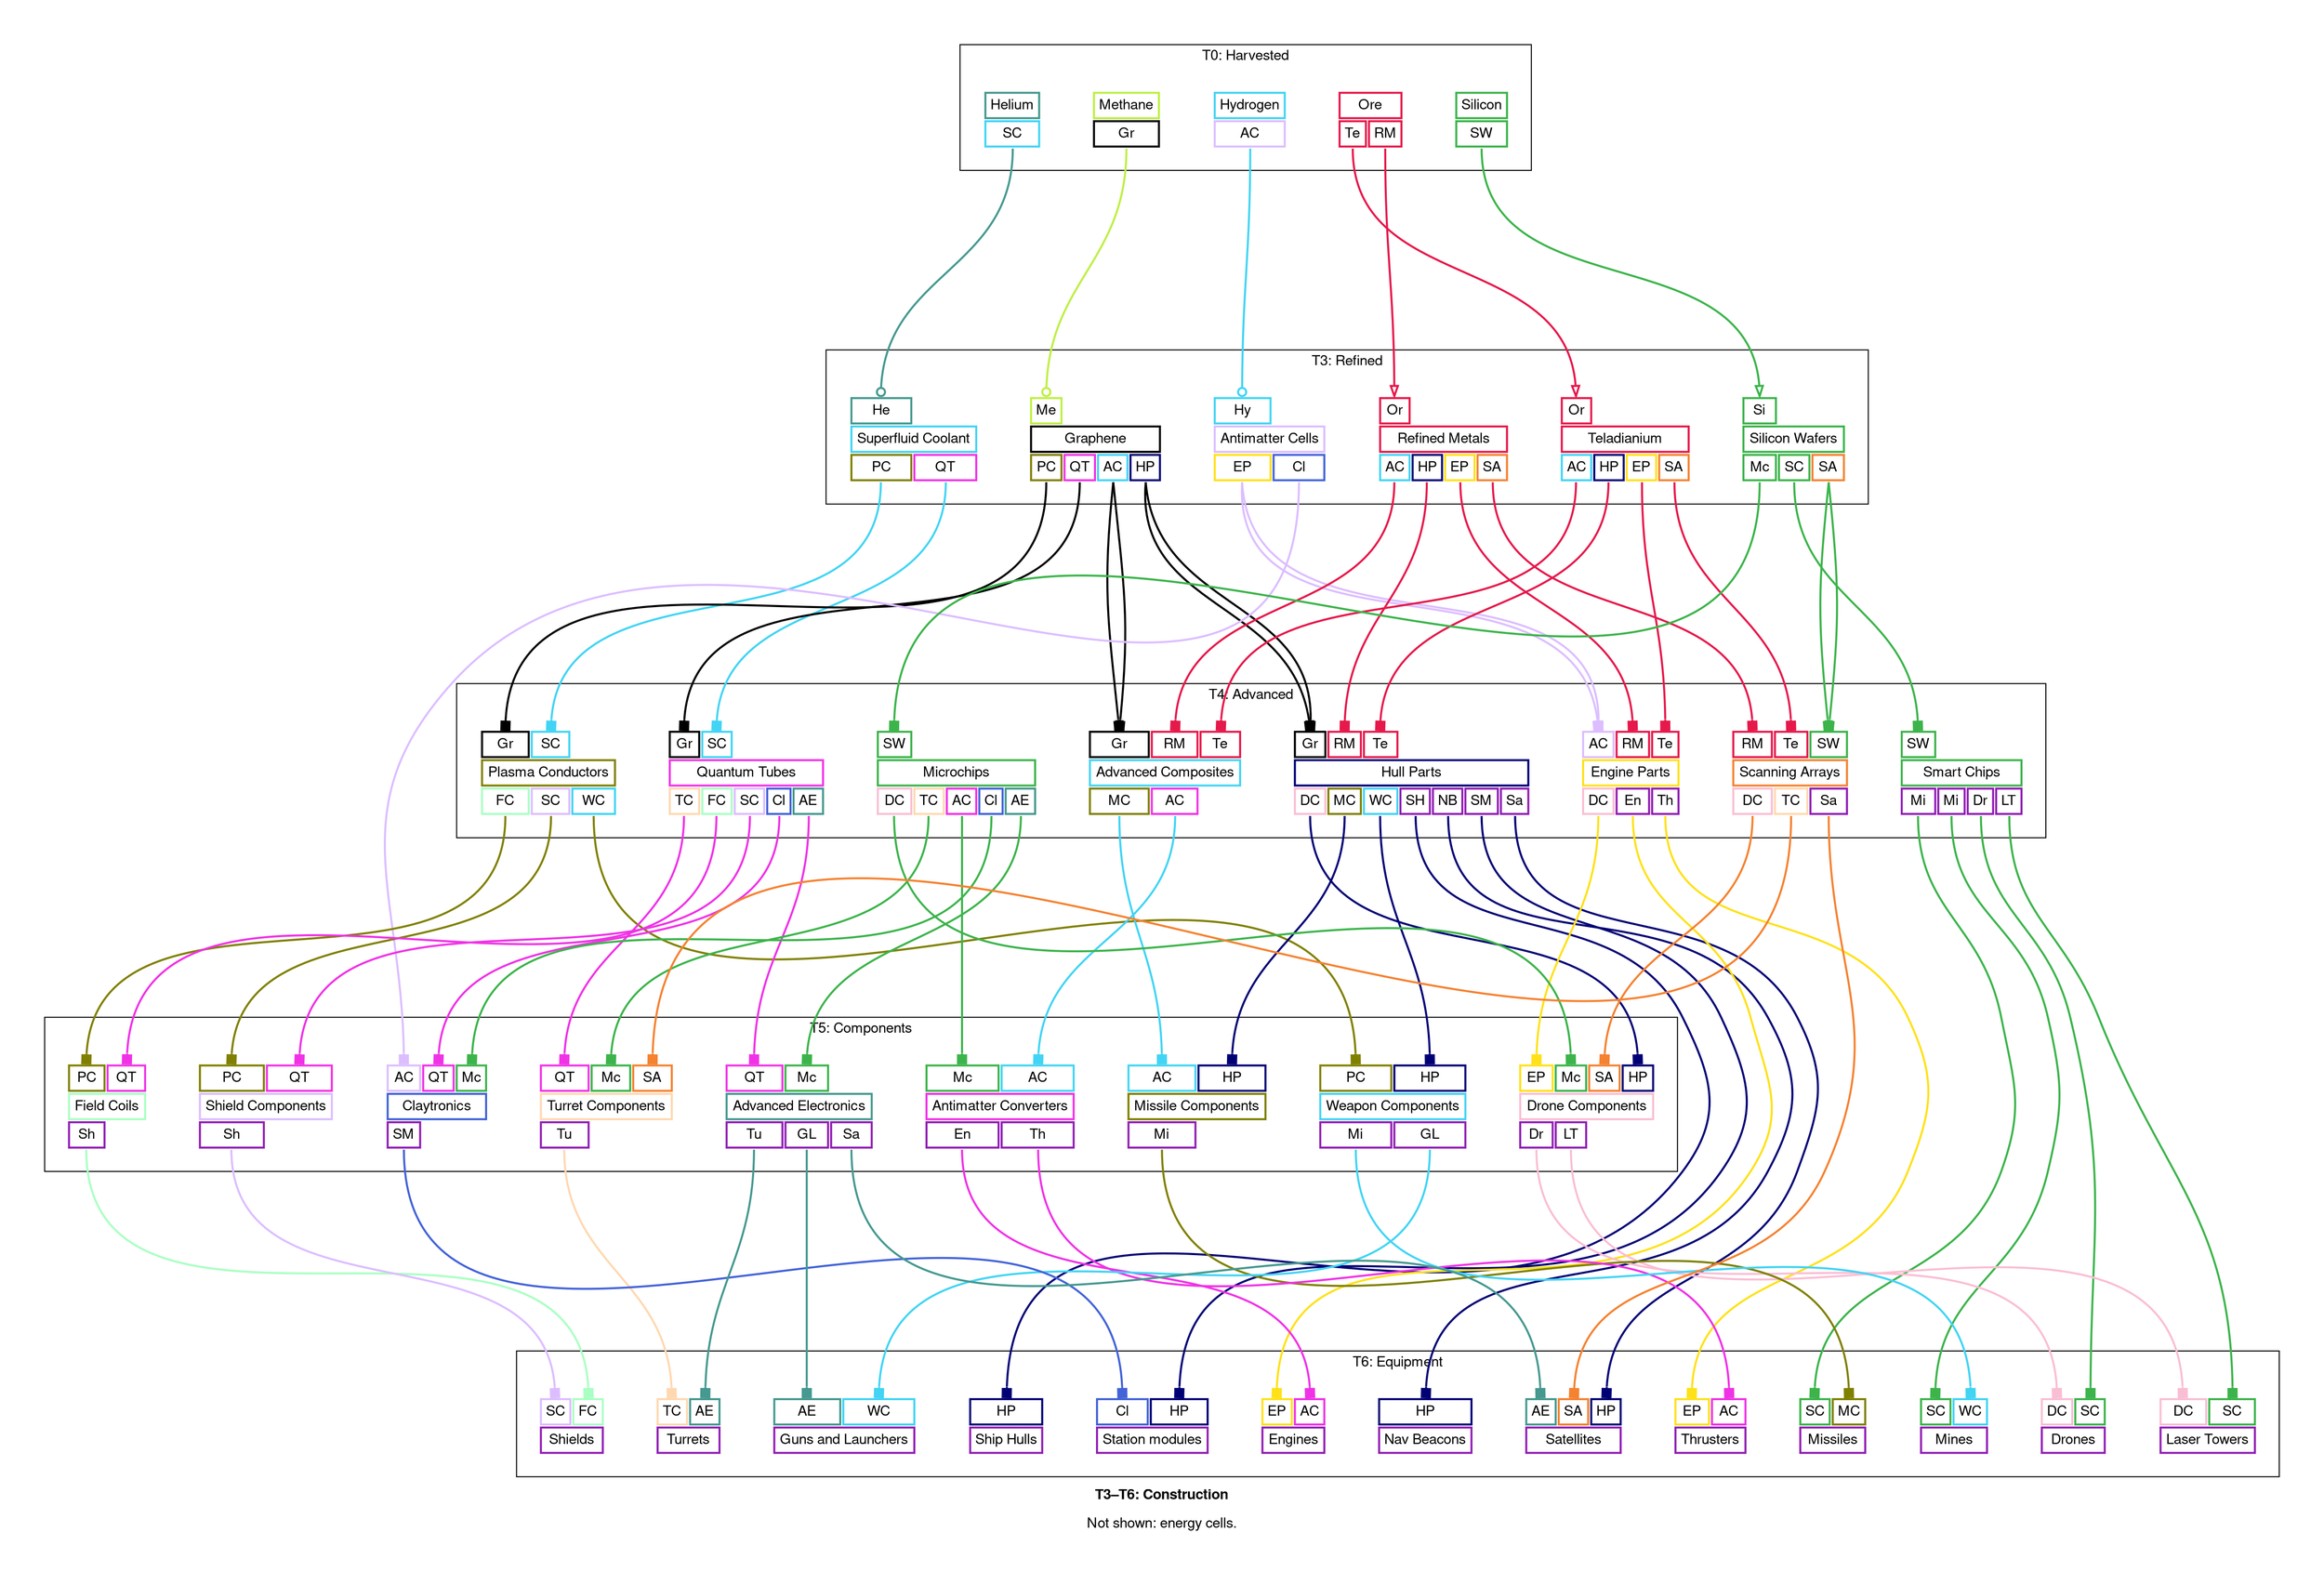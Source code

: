 digraph "X4 Economy" {
	edge [arrowType=normal]
	compound=true fontname="Helvetica,Arial,sans-serif"
	label=<<b>T3–T6: Construction</b><br/><br/>Not shown: energy cells.>
	graph [nodesep=0.3 pad=0.5 ranksep=3]
	node [color=slategray1 fontname="Helvetica,Arial,sans-serif" margin=0.2 penwidth=2.0 shape=plaintext]
	edge [arrowhead=normal arrowsize=1.0 fontname="Helvetica,Arial,sans-serif" headport=n penwidth=2.0 tailport=s]
	subgraph 0 {
		cluster=true label="T0: Harvested"
		helium [label=<<table border="0" cellborder="2" cellpadding="4" cellspacing="1" fixedsize="false" id="helium" port="output">
  
  <tr>
    <td align="text" bgcolor="white" color="#469990" colspan="1">Helium</td>
  </tr>
  
    <tr>
      
        <td align="text" bgcolor="white" color="#42d4f4" port="superfluid_coolant">SC</td>
      
    </tr>
  
</table>>]
		methane [label=<<table border="0" cellborder="2" cellpadding="4" cellspacing="1" fixedsize="false" id="methane" port="output">
  
  <tr>
    <td align="text" bgcolor="white" color="#bfef45" colspan="1">Methane</td>
  </tr>
  
    <tr>
      
        <td align="text" bgcolor="white" color="#000000" port="graphene">Gr</td>
      
    </tr>
  
</table>>]
		ore [label=<<table border="0" cellborder="2" cellpadding="4" cellspacing="1" fixedsize="false" id="ore" port="output">
  
  <tr>
    <td align="text" bgcolor="white" color="#e6194B" colspan="2">Ore</td>
  </tr>
  
    <tr>
      
        <td align="text" bgcolor="white" color="#e6194B" port="teladianium">Te</td>
      
        <td align="text" bgcolor="white" color="#e6194B" port="refined_metals">RM</td>
      
    </tr>
  
</table>>]
		hydrogen [label=<<table border="0" cellborder="2" cellpadding="4" cellspacing="1" fixedsize="false" id="hydrogen" port="output">
  
  <tr>
    <td align="text" bgcolor="white" color="#42d4f4" colspan="1">Hydrogen</td>
  </tr>
  
    <tr>
      
        <td align="text" bgcolor="white" color="#dcbeff" port="antimatter_cells">AC</td>
      
    </tr>
  
</table>>]
		silicon [label=<<table border="0" cellborder="2" cellpadding="4" cellspacing="1" fixedsize="false" id="silicon" port="output">
  
  <tr>
    <td align="text" bgcolor="white" color="#3cb44b" colspan="1">Silicon</td>
  </tr>
  
    <tr>
      
        <td align="text" bgcolor="white" color="#3cb44b" port="silicon_wafers">SW</td>
      
    </tr>
  
</table>>]
	}
	subgraph 3 {
		cluster=true label="T3: Refined"
		superfluid_coolant [label=<<table border="0" cellborder="2" cellpadding="4" cellspacing="1" fixedsize="false" id="superfluid_coolant" port="output">
  
    <tr>
      
        <td align="text" bgcolor="white" color="#469990" port="helium">He</td>
      
    </tr>
  
  <tr>
    <td align="text" bgcolor="white" color="#42d4f4" colspan="2">Superfluid Coolant</td>
  </tr>
  
    <tr>
      
        <td align="text" bgcolor="white" color="#808000" port="plasma_conductors">PC</td>
      
        <td align="text" bgcolor="white" color="#f032e6" port="quantum_tubes">QT</td>
      
    </tr>
  
</table>>]
		graphene [label=<<table border="0" cellborder="2" cellpadding="4" cellspacing="1" fixedsize="false" id="graphene" port="output">
  
    <tr>
      
        <td align="text" bgcolor="white" color="#bfef45" port="methane">Me</td>
      
    </tr>
  
  <tr>
    <td align="text" bgcolor="white" color="#000000" colspan="4">Graphene</td>
  </tr>
  
    <tr>
      
        <td align="text" bgcolor="white" color="#808000" port="plasma_conductors">PC</td>
      
        <td align="text" bgcolor="white" color="#f032e6" port="quantum_tubes">QT</td>
      
        <td align="text" bgcolor="white" color="#42d4f4" port="advanced_composites">AC</td>
      
        <td align="text" bgcolor="white" color="#000075" port="hull_parts">HP</td>
      
    </tr>
  
</table>>]
		antimatter_cells [label=<<table border="0" cellborder="2" cellpadding="4" cellspacing="1" fixedsize="false" id="antimatter_cells" port="output">
  
    <tr>
      
        <td align="text" bgcolor="white" color="#42d4f4" port="hydrogen">Hy</td>
      
    </tr>
  
  <tr>
    <td align="text" bgcolor="white" color="#dcbeff" colspan="2">Antimatter Cells</td>
  </tr>
  
    <tr>
      
        <td align="text" bgcolor="white" color="#ffe119" port="engine_parts">EP</td>
      
        <td align="text" bgcolor="white" color="#4363d8" port="claytronics">Cl</td>
      
    </tr>
  
</table>>]
		teladianium [label=<<table border="0" cellborder="2" cellpadding="4" cellspacing="1" fixedsize="false" id="teladianium" port="output">
  
    <tr>
      
        <td align="text" bgcolor="white" color="#e6194B" port="ore">Or</td>
      
    </tr>
  
  <tr>
    <td align="text" bgcolor="white" color="#e6194B" colspan="4">Teladianium</td>
  </tr>
  
    <tr>
      
        <td align="text" bgcolor="white" color="#42d4f4" port="advanced_composites">AC</td>
      
        <td align="text" bgcolor="white" color="#000075" port="hull_parts">HP</td>
      
        <td align="text" bgcolor="white" color="#ffe119" port="engine_parts">EP</td>
      
        <td align="text" bgcolor="white" color="#f58231" port="scanning_arrays">SA</td>
      
    </tr>
  
</table>>]
		refined_metals [label=<<table border="0" cellborder="2" cellpadding="4" cellspacing="1" fixedsize="false" id="refined_metals" port="output">
  
    <tr>
      
        <td align="text" bgcolor="white" color="#e6194B" port="ore">Or</td>
      
    </tr>
  
  <tr>
    <td align="text" bgcolor="white" color="#e6194B" colspan="4">Refined Metals</td>
  </tr>
  
    <tr>
      
        <td align="text" bgcolor="white" color="#42d4f4" port="advanced_composites">AC</td>
      
        <td align="text" bgcolor="white" color="#000075" port="hull_parts">HP</td>
      
        <td align="text" bgcolor="white" color="#ffe119" port="engine_parts">EP</td>
      
        <td align="text" bgcolor="white" color="#f58231" port="scanning_arrays">SA</td>
      
    </tr>
  
</table>>]
		silicon_wafers [label=<<table border="0" cellborder="2" cellpadding="4" cellspacing="1" fixedsize="false" id="silicon_wafers" port="output">
  
    <tr>
      
        <td align="text" bgcolor="white" color="#3cb44b" port="silicon">Si</td>
      
    </tr>
  
  <tr>
    <td align="text" bgcolor="white" color="#3cb44b" colspan="3">Silicon Wafers</td>
  </tr>
  
    <tr>
      
        <td align="text" bgcolor="white" color="#3cb44b" port="microchips">Mc</td>
      
        <td align="text" bgcolor="white" color="#3cb44b" port="smart_chips">SC</td>
      
        <td align="text" bgcolor="white" color="#f58231" port="scanning_arrays">SA</td>
      
    </tr>
  
</table>>]
	}
	subgraph 4 {
		cluster=true label="T4: Advanced"
		plasma_conductors [label=<<table border="0" cellborder="2" cellpadding="4" cellspacing="1" fixedsize="false" id="plasma_conductors" port="output">
  
    <tr>
      
        <td align="text" bgcolor="white" color="#000000" port="graphene">Gr</td>
      
        <td align="text" bgcolor="white" color="#42d4f4" port="superfluid_coolant">SC</td>
      
    </tr>
  
  <tr>
    <td align="text" bgcolor="white" color="#808000" colspan="3">Plasma Conductors</td>
  </tr>
  
    <tr>
      
        <td align="text" bgcolor="white" color="#aaffc3" port="field_coils">FC</td>
      
        <td align="text" bgcolor="white" color="#dcbeff" port="shield_components">SC</td>
      
        <td align="text" bgcolor="white" color="#42d4f4" port="weapon_components">WC</td>
      
    </tr>
  
</table>>]
		quantum_tubes [label=<<table border="0" cellborder="2" cellpadding="4" cellspacing="1" fixedsize="false" id="quantum_tubes" port="output">
  
    <tr>
      
        <td align="text" bgcolor="white" color="#000000" port="graphene">Gr</td>
      
        <td align="text" bgcolor="white" color="#42d4f4" port="superfluid_coolant">SC</td>
      
    </tr>
  
  <tr>
    <td align="text" bgcolor="white" color="#f032e6" colspan="5">Quantum Tubes</td>
  </tr>
  
    <tr>
      
        <td align="text" bgcolor="white" color="#ffd8b1" port="turret_components">TC</td>
      
        <td align="text" bgcolor="white" color="#aaffc3" port="field_coils">FC</td>
      
        <td align="text" bgcolor="white" color="#dcbeff" port="shield_components">SC</td>
      
        <td align="text" bgcolor="white" color="#4363d8" port="claytronics">Cl</td>
      
        <td align="text" bgcolor="white" color="#469990" port="advanced_electronics">AE</td>
      
    </tr>
  
</table>>]
		advanced_composites [label=<<table border="0" cellborder="2" cellpadding="4" cellspacing="1" fixedsize="false" id="advanced_composites" port="output">
  
    <tr>
      
        <td align="text" bgcolor="white" color="#000000" port="graphene">Gr</td>
      
        <td align="text" bgcolor="white" color="#e6194B" port="refined_metals">RM</td>
      
        <td align="text" bgcolor="white" color="#e6194B" port="teladianium">Te</td>
      
    </tr>
  
  <tr>
    <td align="text" bgcolor="white" color="#42d4f4" colspan="3">Advanced Composites</td>
  </tr>
  
    <tr>
      
        <td align="text" bgcolor="white" color="#808000" port="missile_components">MC</td>
      
        <td align="text" bgcolor="white" color="#f032e6" port="antimatter_converters">AC</td>
      
    </tr>
  
</table>>]
		hull_parts [label=<<table border="0" cellborder="2" cellpadding="4" cellspacing="1" fixedsize="false" id="hull_parts" port="output">
  
    <tr>
      
        <td align="text" bgcolor="white" color="#000000" port="graphene">Gr</td>
      
        <td align="text" bgcolor="white" color="#e6194B" port="refined_metals">RM</td>
      
        <td align="text" bgcolor="white" color="#e6194B" port="teladianium">Te</td>
      
    </tr>
  
  <tr>
    <td align="text" bgcolor="white" color="#000075" colspan="7">Hull Parts</td>
  </tr>
  
    <tr>
      
        <td align="text" bgcolor="white" color="#fabed4" port="drone_components">DC</td>
      
        <td align="text" bgcolor="white" color="#808000" port="missile_components">MC</td>
      
        <td align="text" bgcolor="white" color="#42d4f4" port="weapon_components">WC</td>
      
        <td align="text" bgcolor="white" color="#911eb4" port="ship_hulls">SH</td>
      
        <td align="text" bgcolor="white" color="#911eb4" port="nav_beacons">NB</td>
      
        <td align="text" bgcolor="white" color="#911eb4" port="station_modules">SM</td>
      
        <td align="text" bgcolor="white" color="#911eb4" port="satellites">Sa</td>
      
    </tr>
  
</table>>]
		engine_parts [label=<<table border="0" cellborder="2" cellpadding="4" cellspacing="1" fixedsize="false" id="engine_parts" port="output">
  
    <tr>
      
        <td align="text" bgcolor="white" color="#dcbeff" port="antimatter_cells">AC</td>
      
        <td align="text" bgcolor="white" color="#e6194B" port="refined_metals">RM</td>
      
        <td align="text" bgcolor="white" color="#e6194B" port="teladianium">Te</td>
      
    </tr>
  
  <tr>
    <td align="text" bgcolor="white" color="#ffe119" colspan="3">Engine Parts</td>
  </tr>
  
    <tr>
      
        <td align="text" bgcolor="white" color="#fabed4" port="drone_components">DC</td>
      
        <td align="text" bgcolor="white" color="#911eb4" port="engines">En</td>
      
        <td align="text" bgcolor="white" color="#911eb4" port="thrusters">Th</td>
      
    </tr>
  
</table>>]
		microchips [label=<<table border="0" cellborder="2" cellpadding="4" cellspacing="1" fixedsize="false" id="microchips" port="output">
  
    <tr>
      
        <td align="text" bgcolor="white" color="#3cb44b" port="silicon_wafers">SW</td>
      
    </tr>
  
  <tr>
    <td align="text" bgcolor="white" color="#3cb44b" colspan="5">Microchips</td>
  </tr>
  
    <tr>
      
        <td align="text" bgcolor="white" color="#fabed4" port="drone_components">DC</td>
      
        <td align="text" bgcolor="white" color="#ffd8b1" port="turret_components">TC</td>
      
        <td align="text" bgcolor="white" color="#f032e6" port="antimatter_converters">AC</td>
      
        <td align="text" bgcolor="white" color="#4363d8" port="claytronics">Cl</td>
      
        <td align="text" bgcolor="white" color="#469990" port="advanced_electronics">AE</td>
      
    </tr>
  
</table>>]
		smart_chips [label=<<table border="0" cellborder="2" cellpadding="4" cellspacing="1" fixedsize="false" id="smart_chips" port="output">
  
    <tr>
      
        <td align="text" bgcolor="white" color="#3cb44b" port="silicon_wafers">SW</td>
      
    </tr>
  
  <tr>
    <td align="text" bgcolor="white" color="#3cb44b" colspan="4">Smart Chips</td>
  </tr>
  
    <tr>
      
        <td align="text" bgcolor="white" color="#911eb4" port="missiles">Mi</td>
      
        <td align="text" bgcolor="white" color="#911eb4" port="mines">Mi</td>
      
        <td align="text" bgcolor="white" color="#911eb4" port="drones">Dr</td>
      
        <td align="text" bgcolor="white" color="#911eb4" port="laser_towers">LT</td>
      
    </tr>
  
</table>>]
	}
	subgraph 5 {
		cluster=true label="T5: Components"
		drone_components [label=<<table border="0" cellborder="2" cellpadding="4" cellspacing="1" fixedsize="false" id="drone_components" port="output">
  
    <tr>
      
        <td align="text" bgcolor="white" color="#ffe119" port="engine_parts">EP</td>
      
        <td align="text" bgcolor="white" color="#3cb44b" port="microchips">Mc</td>
      
        <td align="text" bgcolor="white" color="#f58231" port="scanning_arrays">SA</td>
      
        <td align="text" bgcolor="white" color="#000075" port="hull_parts">HP</td>
      
    </tr>
  
  <tr>
    <td align="text" bgcolor="white" color="#fabed4" colspan="4">Drone Components</td>
  </tr>
  
    <tr>
      
        <td align="text" bgcolor="white" color="#911eb4" port="drones">Dr</td>
      
        <td align="text" bgcolor="white" color="#911eb4" port="laser_towers">LT</td>
      
    </tr>
  
</table>>]
		turret_components [label=<<table border="0" cellborder="2" cellpadding="4" cellspacing="1" fixedsize="false" id="turret_components" port="output">
  
    <tr>
      
        <td align="text" bgcolor="white" color="#f032e6" port="quantum_tubes">QT</td>
      
        <td align="text" bgcolor="white" color="#3cb44b" port="microchips">Mc</td>
      
        <td align="text" bgcolor="white" color="#f58231" port="scanning_arrays">SA</td>
      
    </tr>
  
  <tr>
    <td align="text" bgcolor="white" color="#ffd8b1" colspan="3">Turret Components</td>
  </tr>
  
    <tr>
      
        <td align="text" bgcolor="white" color="#911eb4" port="turrets">Tu</td>
      
    </tr>
  
</table>>]
		missile_components [label=<<table border="0" cellborder="2" cellpadding="4" cellspacing="1" fixedsize="false" id="missile_components" port="output">
  
    <tr>
      
        <td align="text" bgcolor="white" color="#42d4f4" port="advanced_composites">AC</td>
      
        <td align="text" bgcolor="white" color="#000075" port="hull_parts">HP</td>
      
    </tr>
  
  <tr>
    <td align="text" bgcolor="white" color="#808000" colspan="2">Missile Components</td>
  </tr>
  
    <tr>
      
        <td align="text" bgcolor="white" color="#911eb4" port="missiles">Mi</td>
      
    </tr>
  
</table>>]
		field_coils [label=<<table border="0" cellborder="2" cellpadding="4" cellspacing="1" fixedsize="false" id="field_coils" port="output">
  
    <tr>
      
        <td align="text" bgcolor="white" color="#808000" port="plasma_conductors">PC</td>
      
        <td align="text" bgcolor="white" color="#f032e6" port="quantum_tubes">QT</td>
      
    </tr>
  
  <tr>
    <td align="text" bgcolor="white" color="#aaffc3" colspan="2">Field Coils</td>
  </tr>
  
    <tr>
      
        <td align="text" bgcolor="white" color="#911eb4" port="shields">Sh</td>
      
    </tr>
  
</table>>]
		shield_components [label=<<table border="0" cellborder="2" cellpadding="4" cellspacing="1" fixedsize="false" id="shield_components" port="output">
  
    <tr>
      
        <td align="text" bgcolor="white" color="#808000" port="plasma_conductors">PC</td>
      
        <td align="text" bgcolor="white" color="#f032e6" port="quantum_tubes">QT</td>
      
    </tr>
  
  <tr>
    <td align="text" bgcolor="white" color="#dcbeff" colspan="2">Shield Components</td>
  </tr>
  
    <tr>
      
        <td align="text" bgcolor="white" color="#911eb4" port="shields">Sh</td>
      
    </tr>
  
</table>>]
		antimatter_converters [label=<<table border="0" cellborder="2" cellpadding="4" cellspacing="1" fixedsize="false" id="antimatter_converters" port="output">
  
    <tr>
      
        <td align="text" bgcolor="white" color="#3cb44b" port="microchips">Mc</td>
      
        <td align="text" bgcolor="white" color="#42d4f4" port="advanced_composites">AC</td>
      
    </tr>
  
  <tr>
    <td align="text" bgcolor="white" color="#f032e6" colspan="2">Antimatter Converters</td>
  </tr>
  
    <tr>
      
        <td align="text" bgcolor="white" color="#911eb4" port="engines">En</td>
      
        <td align="text" bgcolor="white" color="#911eb4" port="thrusters">Th</td>
      
    </tr>
  
</table>>]
		weapon_components [label=<<table border="0" cellborder="2" cellpadding="4" cellspacing="1" fixedsize="false" id="weapon_components" port="output">
  
    <tr>
      
        <td align="text" bgcolor="white" color="#808000" port="plasma_conductors">PC</td>
      
        <td align="text" bgcolor="white" color="#000075" port="hull_parts">HP</td>
      
    </tr>
  
  <tr>
    <td align="text" bgcolor="white" color="#42d4f4" colspan="2">Weapon Components</td>
  </tr>
  
    <tr>
      
        <td align="text" bgcolor="white" color="#911eb4" port="mines">Mi</td>
      
        <td align="text" bgcolor="white" color="#911eb4" port="guns_and_launchers">GL</td>
      
    </tr>
  
</table>>]
	}
	subgraph 4 {
		cluster=true label="T4: Advanced"
		scanning_arrays [label=<<table border="0" cellborder="2" cellpadding="4" cellspacing="1" fixedsize="false" id="scanning_arrays" port="output">
  
    <tr>
      
        <td align="text" bgcolor="white" color="#e6194B" port="refined_metals">RM</td>
      
        <td align="text" bgcolor="white" color="#e6194B" port="teladianium">Te</td>
      
        <td align="text" bgcolor="white" color="#3cb44b" port="silicon_wafers">SW</td>
      
    </tr>
  
  <tr>
    <td align="text" bgcolor="white" color="#f58231" colspan="3">Scanning Arrays</td>
  </tr>
  
    <tr>
      
        <td align="text" bgcolor="white" color="#fabed4" port="drone_components">DC</td>
      
        <td align="text" bgcolor="white" color="#ffd8b1" port="turret_components">TC</td>
      
        <td align="text" bgcolor="white" color="#911eb4" port="satellites">Sa</td>
      
    </tr>
  
</table>>]
	}
	subgraph 5 {
		cluster=true label="T5: Components"
		claytronics [label=<<table border="0" cellborder="2" cellpadding="4" cellspacing="1" fixedsize="false" id="claytronics" port="output">
  
    <tr>
      
        <td align="text" bgcolor="white" color="#dcbeff" port="antimatter_cells">AC</td>
      
        <td align="text" bgcolor="white" color="#f032e6" port="quantum_tubes">QT</td>
      
        <td align="text" bgcolor="white" color="#3cb44b" port="microchips">Mc</td>
      
    </tr>
  
  <tr>
    <td align="text" bgcolor="white" color="#4363d8" colspan="3">Claytronics</td>
  </tr>
  
    <tr>
      
        <td align="text" bgcolor="white" color="#911eb4" port="station_modules">SM</td>
      
    </tr>
  
</table>>]
		advanced_electronics [label=<<table border="0" cellborder="2" cellpadding="4" cellspacing="1" fixedsize="false" id="advanced_electronics" port="output">
  
    <tr>
      
        <td align="text" bgcolor="white" color="#f032e6" port="quantum_tubes">QT</td>
      
        <td align="text" bgcolor="white" color="#3cb44b" port="microchips">Mc</td>
      
    </tr>
  
  <tr>
    <td align="text" bgcolor="white" color="#469990" colspan="3">Advanced Electronics</td>
  </tr>
  
    <tr>
      
        <td align="text" bgcolor="white" color="#911eb4" port="turrets">Tu</td>
      
        <td align="text" bgcolor="white" color="#911eb4" port="guns_and_launchers">GL</td>
      
        <td align="text" bgcolor="white" color="#911eb4" port="satellites">Sa</td>
      
    </tr>
  
</table>>]
	}
	subgraph 6 {
		cluster=true label="T6: Equipment"
		ship_hulls [label=<<table border="0" cellborder="2" cellpadding="4" cellspacing="1" fixedsize="false" id="ship_hulls" port="output">
  
    <tr>
      
        <td align="text" bgcolor="white" color="#000075" port="hull_parts">HP</td>
      
    </tr>
  
  <tr>
    <td align="text" bgcolor="white" color="#911eb4" colspan="1">Ship Hulls</td>
  </tr>
  
</table>>]
		nav_beacons [label=<<table border="0" cellborder="2" cellpadding="4" cellspacing="1" fixedsize="false" id="nav_beacons" port="output">
  
    <tr>
      
        <td align="text" bgcolor="white" color="#000075" port="hull_parts">HP</td>
      
    </tr>
  
  <tr>
    <td align="text" bgcolor="white" color="#911eb4" colspan="1">Nav Beacons</td>
  </tr>
  
</table>>]
		missiles [label=<<table border="0" cellborder="2" cellpadding="4" cellspacing="1" fixedsize="false" id="missiles" port="output">
  
    <tr>
      
        <td align="text" bgcolor="white" color="#3cb44b" port="smart_chips">SC</td>
      
        <td align="text" bgcolor="white" color="#808000" port="missile_components">MC</td>
      
    </tr>
  
  <tr>
    <td align="text" bgcolor="white" color="#911eb4" colspan="2">Missiles</td>
  </tr>
  
</table>>]
		station_modules [label=<<table border="0" cellborder="2" cellpadding="4" cellspacing="1" fixedsize="false" id="station_modules" port="output">
  
    <tr>
      
        <td align="text" bgcolor="white" color="#4363d8" port="claytronics">Cl</td>
      
        <td align="text" bgcolor="white" color="#000075" port="hull_parts">HP</td>
      
    </tr>
  
  <tr>
    <td align="text" bgcolor="white" color="#911eb4" colspan="2">Station modules</td>
  </tr>
  
</table>>]
		engines [label=<<table border="0" cellborder="2" cellpadding="4" cellspacing="1" fixedsize="false" id="engines" port="output">
  
    <tr>
      
        <td align="text" bgcolor="white" color="#ffe119" port="engine_parts">EP</td>
      
        <td align="text" bgcolor="white" color="#f032e6" port="antimatter_converters">AC</td>
      
    </tr>
  
  <tr>
    <td align="text" bgcolor="white" color="#911eb4" colspan="2">Engines</td>
  </tr>
  
</table>>]
		thrusters [label=<<table border="0" cellborder="2" cellpadding="4" cellspacing="1" fixedsize="false" id="thrusters" port="output">
  
    <tr>
      
        <td align="text" bgcolor="white" color="#ffe119" port="engine_parts">EP</td>
      
        <td align="text" bgcolor="white" color="#f032e6" port="antimatter_converters">AC</td>
      
    </tr>
  
  <tr>
    <td align="text" bgcolor="white" color="#911eb4" colspan="2">Thrusters</td>
  </tr>
  
</table>>]
		mines [label=<<table border="0" cellborder="2" cellpadding="4" cellspacing="1" fixedsize="false" id="mines" port="output">
  
    <tr>
      
        <td align="text" bgcolor="white" color="#3cb44b" port="smart_chips">SC</td>
      
        <td align="text" bgcolor="white" color="#42d4f4" port="weapon_components">WC</td>
      
    </tr>
  
  <tr>
    <td align="text" bgcolor="white" color="#911eb4" colspan="2">Mines</td>
  </tr>
  
</table>>]
		drones [label=<<table border="0" cellborder="2" cellpadding="4" cellspacing="1" fixedsize="false" id="drones" port="output">
  
    <tr>
      
        <td align="text" bgcolor="white" color="#fabed4" port="drone_components">DC</td>
      
        <td align="text" bgcolor="white" color="#3cb44b" port="smart_chips">SC</td>
      
    </tr>
  
  <tr>
    <td align="text" bgcolor="white" color="#911eb4" colspan="2">Drones</td>
  </tr>
  
</table>>]
		laser_towers [label=<<table border="0" cellborder="2" cellpadding="4" cellspacing="1" fixedsize="false" id="laser_towers" port="output">
  
    <tr>
      
        <td align="text" bgcolor="white" color="#fabed4" port="drone_components">DC</td>
      
        <td align="text" bgcolor="white" color="#3cb44b" port="smart_chips">SC</td>
      
    </tr>
  
  <tr>
    <td align="text" bgcolor="white" color="#911eb4" colspan="2">Laser Towers</td>
  </tr>
  
</table>>]
		shields [label=<<table border="0" cellborder="2" cellpadding="4" cellspacing="1" fixedsize="false" id="shields" port="output">
  
    <tr>
      
        <td align="text" bgcolor="white" color="#dcbeff" port="shield_components">SC</td>
      
        <td align="text" bgcolor="white" color="#aaffc3" port="field_coils">FC</td>
      
    </tr>
  
  <tr>
    <td align="text" bgcolor="white" color="#911eb4" colspan="2">Shields</td>
  </tr>
  
</table>>]
		turrets [label=<<table border="0" cellborder="2" cellpadding="4" cellspacing="1" fixedsize="false" id="turrets" port="output">
  
    <tr>
      
        <td align="text" bgcolor="white" color="#ffd8b1" port="turret_components">TC</td>
      
        <td align="text" bgcolor="white" color="#469990" port="advanced_electronics">AE</td>
      
    </tr>
  
  <tr>
    <td align="text" bgcolor="white" color="#911eb4" colspan="2">Turrets</td>
  </tr>
  
</table>>]
		guns_and_launchers [label=<<table border="0" cellborder="2" cellpadding="4" cellspacing="1" fixedsize="false" id="guns_and_launchers" port="output">
  
    <tr>
      
        <td align="text" bgcolor="white" color="#469990" port="advanced_electronics">AE</td>
      
        <td align="text" bgcolor="white" color="#42d4f4" port="weapon_components">WC</td>
      
    </tr>
  
  <tr>
    <td align="text" bgcolor="white" color="#911eb4" colspan="2">Guns and Launchers</td>
  </tr>
  
</table>>]
		satellites [label=<<table border="0" cellborder="2" cellpadding="4" cellspacing="1" fixedsize="false" id="satellites" port="output">
  
    <tr>
      
        <td align="text" bgcolor="white" color="#469990" port="advanced_electronics">AE</td>
      
        <td align="text" bgcolor="white" color="#f58231" port="scanning_arrays">SA</td>
      
        <td align="text" bgcolor="white" color="#000075" port="hull_parts">HP</td>
      
    </tr>
  
  <tr>
    <td align="text" bgcolor="white" color="#911eb4" colspan="3">Satellites</td>
  </tr>
  
</table>>]
	}
	helium:superfluid_coolant:s -> superfluid_coolant:helium:n [arrowhead=odot color="#469990" weight=1.0]
	methane:graphene:s -> graphene:methane:n [arrowhead=odot color="#bfef45" weight=1.0]
	hydrogen:antimatter_cells:s -> antimatter_cells:hydrogen:n [arrowhead=odot color="#42d4f4" weight=1.0]
	ore:teladianium:s -> teladianium:ore:n [arrowhead=empty color="#e6194B" weight=1.0]
	ore:refined_metals:s -> refined_metals:ore:n [arrowhead=empty color="#e6194B" weight=1.0]
	silicon:silicon_wafers:s -> silicon_wafers:silicon:n [arrowhead=empty color="#3cb44b" weight=1.0]
	graphene:plasma_conductors:s -> plasma_conductors:graphene:n [arrowhead=box color="#000000" weight=1.0]
	superfluid_coolant:plasma_conductors:s -> plasma_conductors:superfluid_coolant:n [arrowhead=box color="#42d4f4" weight=1.0]
	graphene:quantum_tubes:s -> quantum_tubes:graphene:n [arrowhead=box color="#000000" weight=1.0]
	superfluid_coolant:quantum_tubes:s -> quantum_tubes:superfluid_coolant:n [arrowhead=box color="#42d4f4" weight=1.0]
	graphene:advanced_composites:s -> advanced_composites:graphene:n [arrowhead=box color="#000000" weight=1.0]
	refined_metals:advanced_composites:s -> advanced_composites:refined_metals:n [arrowhead=box color="#e6194B" weight=1.0]
	graphene:advanced_composites:s -> advanced_composites:graphene:n [arrowhead=box color="#000000" weight=1.0]
	teladianium:advanced_composites:s -> advanced_composites:teladianium:n [arrowhead=box color="#e6194B" weight=1.0]
	graphene:hull_parts:s -> hull_parts:graphene:n [arrowhead=box color="#000000" weight=1.0]
	refined_metals:hull_parts:s -> hull_parts:refined_metals:n [arrowhead=box color="#e6194B" weight=1.0]
	graphene:hull_parts:s -> hull_parts:graphene:n [arrowhead=box color="#000000" weight=1.0]
	teladianium:hull_parts:s -> hull_parts:teladianium:n [arrowhead=box color="#e6194B" weight=1.0]
	antimatter_cells:engine_parts:s -> engine_parts:antimatter_cells:n [arrowhead=box color="#dcbeff" weight=1.0]
	refined_metals:engine_parts:s -> engine_parts:refined_metals:n [arrowhead=box color="#e6194B" weight=1.0]
	antimatter_cells:engine_parts:s -> engine_parts:antimatter_cells:n [arrowhead=box color="#dcbeff" weight=1.0]
	teladianium:engine_parts:s -> engine_parts:teladianium:n [arrowhead=box color="#e6194B" weight=1.0]
	silicon_wafers:microchips:s -> microchips:silicon_wafers:n [arrowhead=box color="#3cb44b" weight=1.0]
	silicon_wafers:smart_chips:s -> smart_chips:silicon_wafers:n [arrowhead=box color="#3cb44b" weight=1.0]
	engine_parts:drone_components:s -> drone_components:engine_parts:n [arrowhead=box color="#ffe119" weight=1.0]
	hull_parts:drone_components:s -> drone_components:hull_parts:n [arrowhead=box color="#000075" weight=1.0]
	microchips:drone_components:s -> drone_components:microchips:n [arrowhead=box color="#3cb44b" weight=1.0]
	scanning_arrays:drone_components:s -> drone_components:scanning_arrays:n [arrowhead=box color="#f58231" weight=1.0]
	microchips:turret_components:s -> turret_components:microchips:n [arrowhead=box color="#3cb44b" weight=1.0]
	quantum_tubes:turret_components:s -> turret_components:quantum_tubes:n [arrowhead=box color="#f032e6" weight=1.0]
	scanning_arrays:turret_components:s -> turret_components:scanning_arrays:n [arrowhead=box color="#f58231" weight=1.0]
	advanced_composites:missile_components:s -> missile_components:advanced_composites:n [arrowhead=box color="#42d4f4" weight=1.0]
	hull_parts:missile_components:s -> missile_components:hull_parts:n [arrowhead=box color="#000075" weight=1.0]
	plasma_conductors:field_coils:s -> field_coils:plasma_conductors:n [arrowhead=box color="#808000" weight=1.0]
	quantum_tubes:field_coils:s -> field_coils:quantum_tubes:n [arrowhead=box color="#f032e6" weight=1.0]
	plasma_conductors:shield_components:s -> shield_components:plasma_conductors:n [arrowhead=box color="#808000" weight=1.0]
	quantum_tubes:shield_components:s -> shield_components:quantum_tubes:n [arrowhead=box color="#f032e6" weight=1.0]
	advanced_composites:antimatter_converters:s -> antimatter_converters:advanced_composites:n [arrowhead=box color="#42d4f4" weight=1.0]
	microchips:antimatter_converters:s -> antimatter_converters:microchips:n [arrowhead=box color="#3cb44b" weight=1.0]
	hull_parts:weapon_components:s -> weapon_components:hull_parts:n [arrowhead=box color="#000075" weight=1.0]
	plasma_conductors:weapon_components:s -> weapon_components:plasma_conductors:n [arrowhead=box color="#808000" weight=1.0]
	refined_metals:scanning_arrays:s -> scanning_arrays:refined_metals:n [arrowhead=box color="#e6194B" weight=1.0]
	silicon_wafers:scanning_arrays:s -> scanning_arrays:silicon_wafers:n [arrowhead=box color="#3cb44b" weight=1.0]
	silicon_wafers:scanning_arrays:s -> scanning_arrays:silicon_wafers:n [arrowhead=box color="#3cb44b" weight=1.0]
	teladianium:scanning_arrays:s -> scanning_arrays:teladianium:n [arrowhead=box color="#e6194B" weight=1.0]
	antimatter_cells:claytronics:s -> claytronics:antimatter_cells:n [arrowhead=box color="#dcbeff" weight=1.0]
	microchips:claytronics:s -> claytronics:microchips:n [arrowhead=box color="#3cb44b" weight=1.0]
	quantum_tubes:claytronics:s -> claytronics:quantum_tubes:n [arrowhead=box color="#f032e6" weight=1.0]
	microchips:advanced_electronics:s -> advanced_electronics:microchips:n [arrowhead=box color="#3cb44b" weight=1.0]
	quantum_tubes:advanced_electronics:s -> advanced_electronics:quantum_tubes:n [arrowhead=box color="#f032e6" weight=1.0]
	hull_parts:ship_hulls:s -> ship_hulls:hull_parts:n [arrowhead=box color="#000075" weight=1.0]
	hull_parts:nav_beacons:s -> nav_beacons:hull_parts:n [arrowhead=box color="#000075" weight=1.0]
	missile_components:missiles:s -> missiles:missile_components:n [arrowhead=box color="#808000" weight=1.0]
	smart_chips:missiles:s -> missiles:smart_chips:n [arrowhead=box color="#3cb44b" weight=1.0]
	hull_parts:station_modules:s -> station_modules:hull_parts:n [arrowhead=box color="#000075" weight=1.0]
	claytronics:station_modules:s -> station_modules:claytronics:n [arrowhead=box color="#4363d8" weight=1.0]
	antimatter_converters:engines:s -> engines:antimatter_converters:n [arrowhead=box color="#f032e6" weight=1.0]
	engine_parts:engines:s -> engines:engine_parts:n [arrowhead=box color="#ffe119" weight=1.0]
	antimatter_converters:thrusters:s -> thrusters:antimatter_converters:n [arrowhead=box color="#f032e6" weight=1.0]
	engine_parts:thrusters:s -> thrusters:engine_parts:n [arrowhead=box color="#ffe119" weight=1.0]
	weapon_components:mines:s -> mines:weapon_components:n [arrowhead=box color="#42d4f4" weight=1.0]
	smart_chips:mines:s -> mines:smart_chips:n [arrowhead=box color="#3cb44b" weight=1.0]
	drone_components:drones:s -> drones:drone_components:n [arrowhead=box color="#fabed4" weight=1.0]
	smart_chips:drones:s -> drones:smart_chips:n [arrowhead=box color="#3cb44b" weight=1.0]
	drone_components:laser_towers:s -> laser_towers:drone_components:n [arrowhead=box color="#fabed4" weight=1.0]
	smart_chips:laser_towers:s -> laser_towers:smart_chips:n [arrowhead=box color="#3cb44b" weight=1.0]
	field_coils:shields:s -> shields:field_coils:n [arrowhead=box color="#aaffc3" weight=1.0]
	shield_components:shields:s -> shields:shield_components:n [arrowhead=box color="#dcbeff" weight=1.0]
	turret_components:turrets:s -> turrets:turret_components:n [arrowhead=box color="#ffd8b1" weight=1.0]
	advanced_electronics:turrets:s -> turrets:advanced_electronics:n [arrowhead=box color="#469990" weight=1.0]
	advanced_electronics:guns_and_launchers:s -> guns_and_launchers:advanced_electronics:n [arrowhead=box color="#469990" weight=1.0]
	weapon_components:guns_and_launchers:s -> guns_and_launchers:weapon_components:n [arrowhead=box color="#42d4f4" weight=1.0]
	scanning_arrays:satellites:s -> satellites:scanning_arrays:n [arrowhead=box color="#f58231" weight=1.0]
	advanced_electronics:satellites:s -> satellites:advanced_electronics:n [arrowhead=box color="#469990" weight=1.0]
	hull_parts:satellites:s -> satellites:hull_parts:n [arrowhead=box color="#000075" weight=1.0]
}
